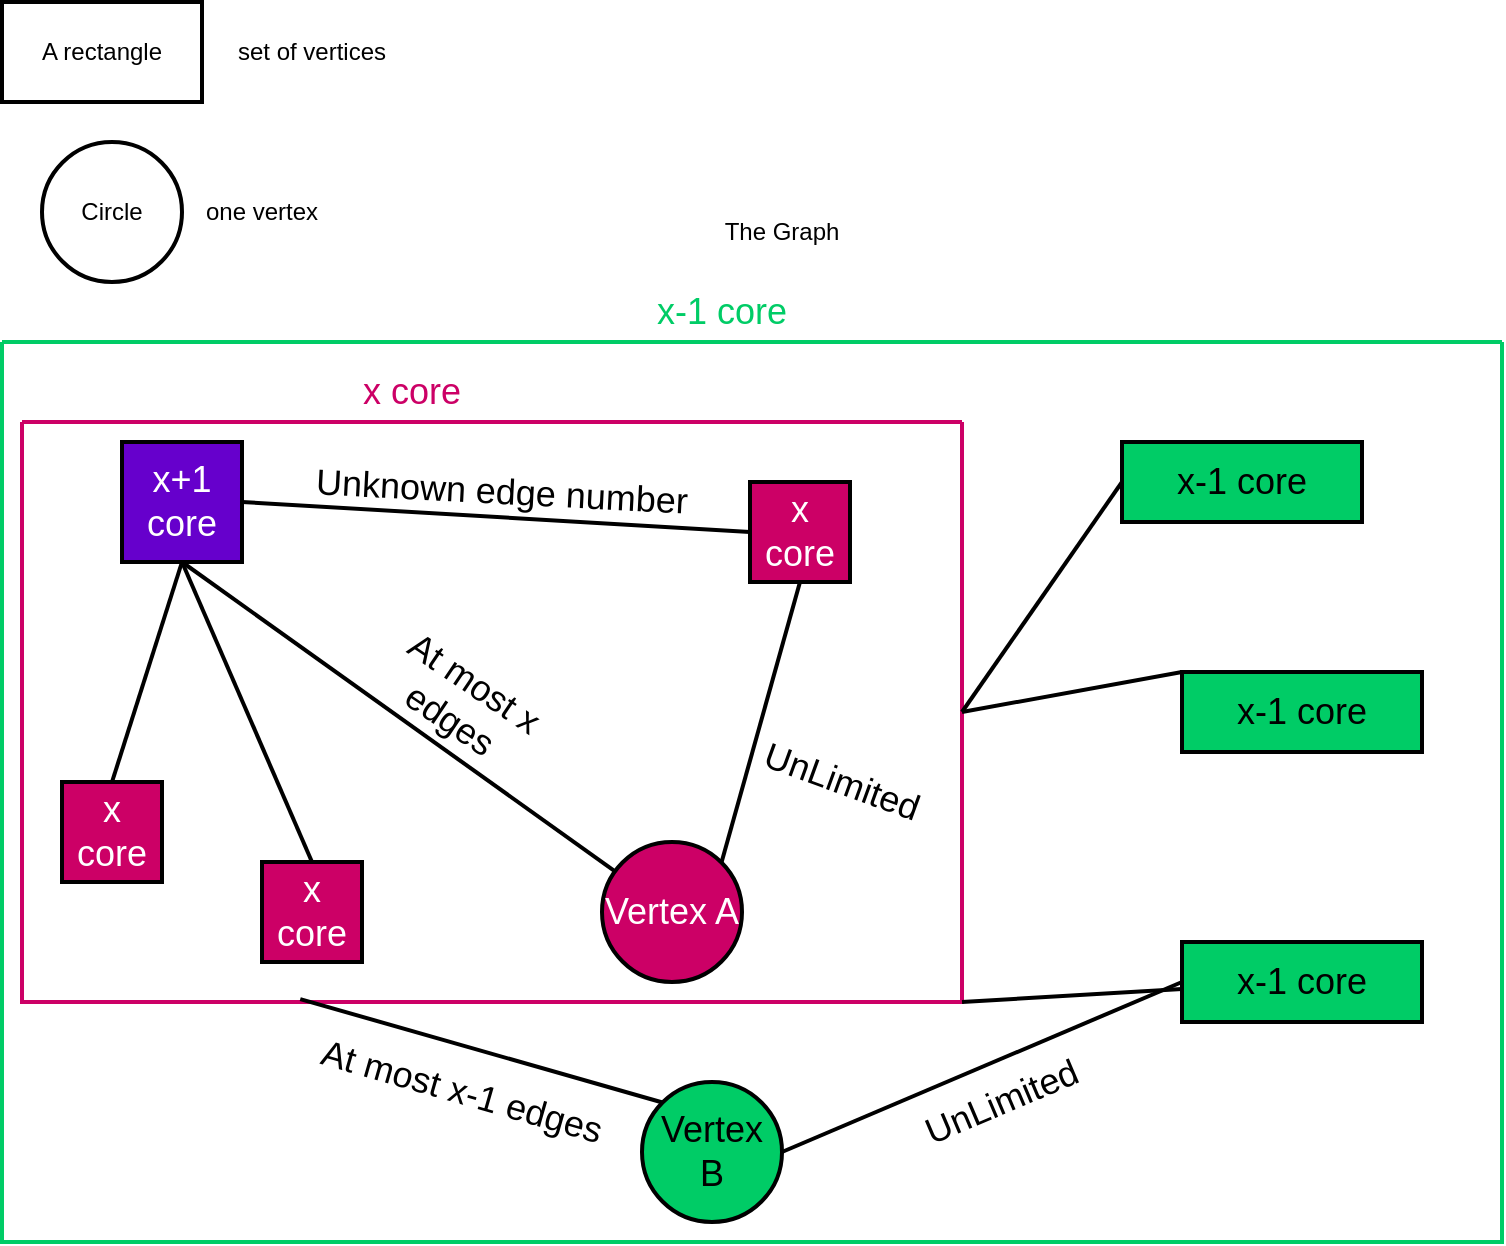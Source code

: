 <mxfile version="24.0.4" type="device">
  <diagram name="Page-1" id="81ZJ_dmNMtKdWWuBw5_j">
    <mxGraphModel dx="807" dy="484" grid="1" gridSize="10" guides="1" tooltips="1" connect="1" arrows="1" fold="1" page="1" pageScale="1" pageWidth="827" pageHeight="1169" math="0" shadow="0">
      <root>
        <mxCell id="0" />
        <mxCell id="1" parent="0" />
        <mxCell id="C64z6q1H1fPUdhVZjdeV-1" value="A rectangle" style="rounded=0;whiteSpace=wrap;html=1;strokeWidth=2;" vertex="1" parent="1">
          <mxGeometry x="30" y="20" width="100" height="50" as="geometry" />
        </mxCell>
        <mxCell id="C64z6q1H1fPUdhVZjdeV-2" value="set of vertices" style="text;html=1;align=center;verticalAlign=middle;whiteSpace=wrap;rounded=0;strokeWidth=2;" vertex="1" parent="1">
          <mxGeometry x="130" y="30" width="110" height="30" as="geometry" />
        </mxCell>
        <mxCell id="C64z6q1H1fPUdhVZjdeV-3" value="Circle" style="ellipse;whiteSpace=wrap;html=1;aspect=fixed;strokeWidth=2;" vertex="1" parent="1">
          <mxGeometry x="50" y="90" width="70" height="70" as="geometry" />
        </mxCell>
        <mxCell id="C64z6q1H1fPUdhVZjdeV-4" value="one vertex" style="text;html=1;align=center;verticalAlign=middle;whiteSpace=wrap;rounded=0;strokeWidth=2;" vertex="1" parent="1">
          <mxGeometry x="130" y="110" width="60" height="30" as="geometry" />
        </mxCell>
        <mxCell id="C64z6q1H1fPUdhVZjdeV-6" value="x+1 core" style="whiteSpace=wrap;html=1;aspect=fixed;fillColor=#6600CC;fontColor=#FFFFFF;strokeWidth=2;fontSize=18;" vertex="1" parent="1">
          <mxGeometry x="90" y="240" width="60" height="60" as="geometry" />
        </mxCell>
        <mxCell id="C64z6q1H1fPUdhVZjdeV-7" value="The Graph" style="text;html=1;align=center;verticalAlign=middle;whiteSpace=wrap;rounded=0;strokeWidth=2;" vertex="1" parent="1">
          <mxGeometry x="265" y="120" width="310" height="30" as="geometry" />
        </mxCell>
        <mxCell id="C64z6q1H1fPUdhVZjdeV-9" value="x core" style="text;html=1;align=center;verticalAlign=middle;whiteSpace=wrap;rounded=0;fontColor=#CC0066;strokeWidth=2;fontSize=18;" vertex="1" parent="1">
          <mxGeometry x="205" y="200" width="60" height="30" as="geometry" />
        </mxCell>
        <mxCell id="C64z6q1H1fPUdhVZjdeV-11" value="" style="endArrow=none;html=1;rounded=0;entryX=0;entryY=0.5;entryDx=0;entryDy=0;exitX=1;exitY=0.5;exitDx=0;exitDy=0;strokeWidth=2;fontSize=18;" edge="1" parent="1" source="C64z6q1H1fPUdhVZjdeV-6" target="C64z6q1H1fPUdhVZjdeV-8">
          <mxGeometry width="50" height="50" relative="1" as="geometry">
            <mxPoint x="160" y="330" as="sourcePoint" />
            <mxPoint x="210" y="280" as="targetPoint" />
          </mxGeometry>
        </mxCell>
        <mxCell id="C64z6q1H1fPUdhVZjdeV-18" value="" style="endArrow=none;html=1;rounded=0;entryX=0.5;entryY=1;entryDx=0;entryDy=0;strokeWidth=2;fontSize=18;" edge="1" parent="1" source="C64z6q1H1fPUdhVZjdeV-10" target="C64z6q1H1fPUdhVZjdeV-6">
          <mxGeometry width="50" height="50" relative="1" as="geometry">
            <mxPoint x="200" y="405" as="sourcePoint" />
            <mxPoint x="250" y="355" as="targetPoint" />
          </mxGeometry>
        </mxCell>
        <mxCell id="C64z6q1H1fPUdhVZjdeV-36" value="" style="endArrow=none;html=1;rounded=0;exitX=0.5;exitY=0;exitDx=0;exitDy=0;entryX=0.5;entryY=1;entryDx=0;entryDy=0;strokeWidth=2;fontSize=18;" edge="1" parent="1" source="C64z6q1H1fPUdhVZjdeV-31" target="C64z6q1H1fPUdhVZjdeV-6">
          <mxGeometry width="50" height="50" relative="1" as="geometry">
            <mxPoint x="90" y="400" as="sourcePoint" />
            <mxPoint x="140" y="350" as="targetPoint" />
          </mxGeometry>
        </mxCell>
        <mxCell id="C64z6q1H1fPUdhVZjdeV-37" value="" style="endArrow=none;html=1;rounded=0;exitX=0.5;exitY=0;exitDx=0;exitDy=0;strokeWidth=2;fontSize=18;" edge="1" parent="1" source="C64z6q1H1fPUdhVZjdeV-32">
          <mxGeometry width="50" height="50" relative="1" as="geometry">
            <mxPoint x="330" y="450" as="sourcePoint" />
            <mxPoint x="120" y="300" as="targetPoint" />
          </mxGeometry>
        </mxCell>
        <mxCell id="C64z6q1H1fPUdhVZjdeV-48" value="" style="swimlane;startSize=0;fontColor=#00CC66;strokeColor=#00CC66;strokeWidth=2;fontSize=18;" vertex="1" parent="1">
          <mxGeometry x="30" y="190" width="750" height="450" as="geometry" />
        </mxCell>
        <mxCell id="C64z6q1H1fPUdhVZjdeV-19" value="At most x edges" style="text;html=1;align=center;verticalAlign=middle;whiteSpace=wrap;rounded=0;rotation=34;strokeWidth=2;fontSize=18;" vertex="1" parent="C64z6q1H1fPUdhVZjdeV-48">
          <mxGeometry x="175" y="165" width="110" height="30" as="geometry" />
        </mxCell>
        <mxCell id="C64z6q1H1fPUdhVZjdeV-15" value="UnLimited" style="text;html=1;align=center;verticalAlign=middle;whiteSpace=wrap;rounded=0;rotation=20;strokeWidth=2;fontSize=18;" vertex="1" parent="C64z6q1H1fPUdhVZjdeV-48">
          <mxGeometry x="390" y="205" width="60" height="30" as="geometry" />
        </mxCell>
        <mxCell id="C64z6q1H1fPUdhVZjdeV-12" value="Unknown edge number" style="text;html=1;align=center;verticalAlign=middle;whiteSpace=wrap;rounded=0;rotation=3;strokeWidth=2;fontSize=18;" vertex="1" parent="C64z6q1H1fPUdhVZjdeV-48">
          <mxGeometry x="150" y="60" width="200" height="30" as="geometry" />
        </mxCell>
        <mxCell id="C64z6q1H1fPUdhVZjdeV-21" value="" style="swimlane;startSize=0;fillColor=#CC0066;gradientColor=none;swimlaneFillColor=none;strokeColor=#CC0066;strokeWidth=2;fontSize=18;" vertex="1" parent="C64z6q1H1fPUdhVZjdeV-48">
          <mxGeometry x="10" y="40" width="470" height="290" as="geometry">
            <mxRectangle x="50" y="230" width="50" height="40" as="alternateBounds" />
          </mxGeometry>
        </mxCell>
        <mxCell id="C64z6q1H1fPUdhVZjdeV-32" value="x core" style="whiteSpace=wrap;html=1;aspect=fixed;fillColor=#CC0066;fontColor=#ffffff;strokeWidth=2;fontSize=18;" vertex="1" parent="C64z6q1H1fPUdhVZjdeV-21">
          <mxGeometry x="120" y="220" width="50" height="50" as="geometry" />
        </mxCell>
        <mxCell id="C64z6q1H1fPUdhVZjdeV-31" value="x core" style="whiteSpace=wrap;html=1;aspect=fixed;fillColor=#CC0066;fontColor=#ffffff;strokeWidth=2;fontSize=18;" vertex="1" parent="C64z6q1H1fPUdhVZjdeV-21">
          <mxGeometry x="20" y="180" width="50" height="50" as="geometry" />
        </mxCell>
        <mxCell id="C64z6q1H1fPUdhVZjdeV-10" value="Vertex A" style="ellipse;whiteSpace=wrap;html=1;aspect=fixed;fillColor=#CC0066;fontColor=#ffffff;strokeWidth=2;fontSize=18;" vertex="1" parent="C64z6q1H1fPUdhVZjdeV-21">
          <mxGeometry x="290" y="210" width="70" height="70" as="geometry" />
        </mxCell>
        <mxCell id="C64z6q1H1fPUdhVZjdeV-8" value="x core" style="whiteSpace=wrap;html=1;aspect=fixed;fillColor=#CC0066;fontColor=#ffffff;strokeWidth=2;fontSize=18;" vertex="1" parent="C64z6q1H1fPUdhVZjdeV-21">
          <mxGeometry x="364" y="30" width="50" height="50" as="geometry" />
        </mxCell>
        <mxCell id="C64z6q1H1fPUdhVZjdeV-14" value="" style="endArrow=none;html=1;rounded=0;entryX=0.5;entryY=1;entryDx=0;entryDy=0;exitX=1;exitY=0;exitDx=0;exitDy=0;strokeWidth=2;fontSize=18;" edge="1" parent="C64z6q1H1fPUdhVZjdeV-21" source="C64z6q1H1fPUdhVZjdeV-10" target="C64z6q1H1fPUdhVZjdeV-8">
          <mxGeometry width="50" height="50" relative="1" as="geometry">
            <mxPoint x="200" y="220" as="sourcePoint" />
            <mxPoint x="250" y="170" as="targetPoint" />
          </mxGeometry>
        </mxCell>
        <mxCell id="C64z6q1H1fPUdhVZjdeV-38" value="x-1 core" style="rounded=0;whiteSpace=wrap;html=1;fontColor=default;strokeColor=default;fillColor=#00CC66;strokeWidth=2;fontSize=18;" vertex="1" parent="C64z6q1H1fPUdhVZjdeV-48">
          <mxGeometry x="560" y="50" width="120" height="40" as="geometry" />
        </mxCell>
        <mxCell id="C64z6q1H1fPUdhVZjdeV-41" value="" style="endArrow=none;html=1;rounded=0;entryX=0;entryY=0.5;entryDx=0;entryDy=0;exitX=1;exitY=0.5;exitDx=0;exitDy=0;strokeWidth=2;fontSize=18;" edge="1" parent="C64z6q1H1fPUdhVZjdeV-48" source="C64z6q1H1fPUdhVZjdeV-21" target="C64z6q1H1fPUdhVZjdeV-38">
          <mxGeometry width="50" height="50" relative="1" as="geometry">
            <mxPoint x="300" y="260" as="sourcePoint" />
            <mxPoint x="350" y="210" as="targetPoint" />
          </mxGeometry>
        </mxCell>
        <mxCell id="C64z6q1H1fPUdhVZjdeV-39" value="x-1 core" style="rounded=0;whiteSpace=wrap;html=1;fontColor=default;strokeColor=default;fillColor=#00CC66;strokeWidth=2;fontSize=18;" vertex="1" parent="C64z6q1H1fPUdhVZjdeV-48">
          <mxGeometry x="590" y="165" width="120" height="40" as="geometry" />
        </mxCell>
        <mxCell id="C64z6q1H1fPUdhVZjdeV-42" value="" style="endArrow=none;html=1;rounded=0;entryX=1;entryY=0.5;entryDx=0;entryDy=0;exitX=0;exitY=0;exitDx=0;exitDy=0;strokeWidth=2;fontSize=18;" edge="1" parent="C64z6q1H1fPUdhVZjdeV-48" source="C64z6q1H1fPUdhVZjdeV-39" target="C64z6q1H1fPUdhVZjdeV-21">
          <mxGeometry width="50" height="50" relative="1" as="geometry">
            <mxPoint x="300" y="260" as="sourcePoint" />
            <mxPoint x="350" y="210" as="targetPoint" />
          </mxGeometry>
        </mxCell>
        <mxCell id="C64z6q1H1fPUdhVZjdeV-23" value="x-1 core" style="rounded=0;whiteSpace=wrap;html=1;fontColor=default;strokeColor=default;fillColor=#00CC66;strokeWidth=2;fontSize=18;" vertex="1" parent="C64z6q1H1fPUdhVZjdeV-48">
          <mxGeometry x="590" y="300" width="120" height="40" as="geometry" />
        </mxCell>
        <mxCell id="C64z6q1H1fPUdhVZjdeV-46" value="" style="endArrow=none;html=1;rounded=0;entryX=1;entryY=1;entryDx=0;entryDy=0;strokeWidth=2;fontSize=18;" edge="1" parent="C64z6q1H1fPUdhVZjdeV-48" source="C64z6q1H1fPUdhVZjdeV-23" target="C64z6q1H1fPUdhVZjdeV-21">
          <mxGeometry width="50" height="50" relative="1" as="geometry">
            <mxPoint x="470" y="400" as="sourcePoint" />
            <mxPoint x="520" y="350" as="targetPoint" />
          </mxGeometry>
        </mxCell>
        <mxCell id="C64z6q1H1fPUdhVZjdeV-22" value="Vertex B" style="ellipse;whiteSpace=wrap;html=1;aspect=fixed;fillColor=#00CC66;strokeWidth=2;fontSize=18;" vertex="1" parent="C64z6q1H1fPUdhVZjdeV-48">
          <mxGeometry x="320" y="370" width="70" height="70" as="geometry" />
        </mxCell>
        <mxCell id="C64z6q1H1fPUdhVZjdeV-27" value="" style="endArrow=none;html=1;rounded=0;exitX=0;exitY=0;exitDx=0;exitDy=0;entryX=0.296;entryY=0.995;entryDx=0;entryDy=0;entryPerimeter=0;strokeWidth=2;fontSize=18;" edge="1" parent="C64z6q1H1fPUdhVZjdeV-48" source="C64z6q1H1fPUdhVZjdeV-22" target="C64z6q1H1fPUdhVZjdeV-21">
          <mxGeometry width="50" height="50" relative="1" as="geometry">
            <mxPoint x="110" y="400" as="sourcePoint" />
            <mxPoint x="160" y="350" as="targetPoint" />
          </mxGeometry>
        </mxCell>
        <mxCell id="C64z6q1H1fPUdhVZjdeV-43" value="" style="endArrow=none;html=1;rounded=0;exitX=1;exitY=0.5;exitDx=0;exitDy=0;entryX=0;entryY=0.5;entryDx=0;entryDy=0;strokeWidth=2;fontSize=18;" edge="1" parent="C64z6q1H1fPUdhVZjdeV-48" source="C64z6q1H1fPUdhVZjdeV-22" target="C64z6q1H1fPUdhVZjdeV-23">
          <mxGeometry width="50" height="50" relative="1" as="geometry">
            <mxPoint x="384" y="450" as="sourcePoint" />
            <mxPoint x="434" y="400" as="targetPoint" />
          </mxGeometry>
        </mxCell>
        <mxCell id="C64z6q1H1fPUdhVZjdeV-29" value="UnLimited" style="text;html=1;align=center;verticalAlign=middle;whiteSpace=wrap;rounded=0;rotation=-23;strokeWidth=2;fontSize=18;" vertex="1" parent="C64z6q1H1fPUdhVZjdeV-48">
          <mxGeometry x="460" y="365" width="80" height="30" as="geometry" />
        </mxCell>
        <mxCell id="C64z6q1H1fPUdhVZjdeV-28" value="At most x-1 edges" style="text;html=1;align=center;verticalAlign=middle;whiteSpace=wrap;rounded=0;rotation=16;strokeWidth=2;fontSize=18;" vertex="1" parent="C64z6q1H1fPUdhVZjdeV-48">
          <mxGeometry x="140" y="360" width="180" height="30" as="geometry" />
        </mxCell>
        <mxCell id="C64z6q1H1fPUdhVZjdeV-50" value="&lt;font color=&quot;#00cc66&quot; style=&quot;font-size: 18px;&quot;&gt;x-1 core&lt;/font&gt;" style="text;html=1;align=center;verticalAlign=middle;whiteSpace=wrap;rounded=0;fontSize=18;" vertex="1" parent="1">
          <mxGeometry x="310" y="160" width="160" height="30" as="geometry" />
        </mxCell>
      </root>
    </mxGraphModel>
  </diagram>
</mxfile>
